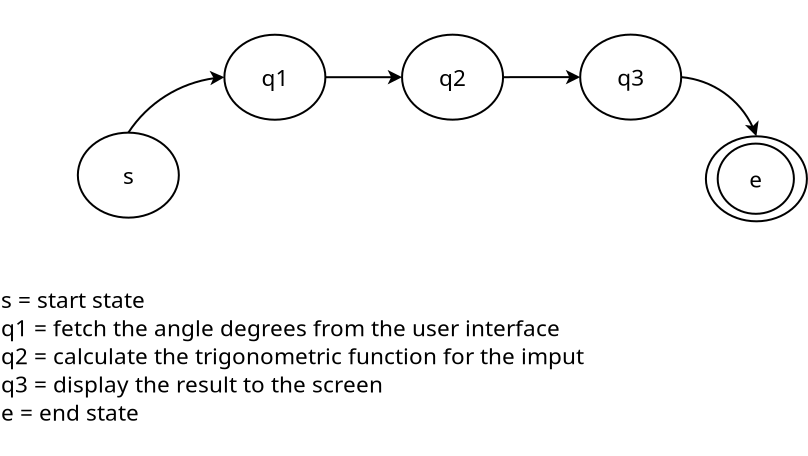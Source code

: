 <?xml version="1.0" encoding="UTF-8"?>
<dia:diagram xmlns:dia="http://www.lysator.liu.se/~alla/dia/">
  <dia:layer name="Background" visible="true" active="true">
    <dia:object type="Standard - Ellipse" version="0" id="O0">
      <dia:attribute name="obj_pos">
        <dia:point val="7.706,5.126"/>
      </dia:attribute>
      <dia:attribute name="obj_bb">
        <dia:rectangle val="7.656,5.076;12.806,9.426"/>
      </dia:attribute>
      <dia:attribute name="elem_corner">
        <dia:point val="7.706,5.126"/>
      </dia:attribute>
      <dia:attribute name="elem_width">
        <dia:real val="5.05"/>
      </dia:attribute>
      <dia:attribute name="elem_height">
        <dia:real val="4.25"/>
      </dia:attribute>
    </dia:object>
    <dia:object type="Standard - Ellipse" version="0" id="O1">
      <dia:attribute name="obj_pos">
        <dia:point val="23.917,0.227"/>
      </dia:attribute>
      <dia:attribute name="obj_bb">
        <dia:rectangle val="23.867,0.177;29.017,4.527"/>
      </dia:attribute>
      <dia:attribute name="elem_corner">
        <dia:point val="23.917,0.227"/>
      </dia:attribute>
      <dia:attribute name="elem_width">
        <dia:real val="5.05"/>
      </dia:attribute>
      <dia:attribute name="elem_height">
        <dia:real val="4.25"/>
      </dia:attribute>
    </dia:object>
    <dia:object type="Standard - Ellipse" version="0" id="O2">
      <dia:attribute name="obj_pos">
        <dia:point val="39.109,5.309"/>
      </dia:attribute>
      <dia:attribute name="obj_bb">
        <dia:rectangle val="39.059,5.259;44.209,9.609"/>
      </dia:attribute>
      <dia:attribute name="elem_corner">
        <dia:point val="39.109,5.309"/>
      </dia:attribute>
      <dia:attribute name="elem_width">
        <dia:real val="5.05"/>
      </dia:attribute>
      <dia:attribute name="elem_height">
        <dia:real val="4.25"/>
      </dia:attribute>
    </dia:object>
    <dia:object type="Standard - Ellipse" version="0" id="O3">
      <dia:attribute name="obj_pos">
        <dia:point val="39.699,5.674"/>
      </dia:attribute>
      <dia:attribute name="obj_bb">
        <dia:rectangle val="39.649,5.624;43.559,9.234"/>
      </dia:attribute>
      <dia:attribute name="elem_corner">
        <dia:point val="39.699,5.674"/>
      </dia:attribute>
      <dia:attribute name="elem_width">
        <dia:real val="3.81"/>
      </dia:attribute>
      <dia:attribute name="elem_height">
        <dia:real val="3.51"/>
      </dia:attribute>
    </dia:object>
    <dia:object type="Standard - Text" version="1" id="O4">
      <dia:attribute name="obj_pos">
        <dia:point val="10.231,7.251"/>
      </dia:attribute>
      <dia:attribute name="obj_bb">
        <dia:rectangle val="9.937,6.592;10.525,7.91"/>
      </dia:attribute>
      <dia:attribute name="text">
        <dia:composite type="text">
          <dia:attribute name="string">
            <dia:string>#s#</dia:string>
          </dia:attribute>
          <dia:attribute name="font">
            <dia:font family="sans" style="0" name="Helvetica"/>
          </dia:attribute>
          <dia:attribute name="height">
            <dia:real val="1.411"/>
          </dia:attribute>
          <dia:attribute name="pos">
            <dia:point val="10.231,7.642"/>
          </dia:attribute>
          <dia:attribute name="color">
            <dia:color val="#000000"/>
          </dia:attribute>
          <dia:attribute name="alignment">
            <dia:enum val="1"/>
          </dia:attribute>
        </dia:composite>
      </dia:attribute>
      <dia:attribute name="valign">
        <dia:enum val="2"/>
      </dia:attribute>
      <dia:connections>
        <dia:connection handle="0" to="O0" connection="8"/>
      </dia:connections>
    </dia:object>
    <dia:object type="Standard - Text" version="1" id="O5">
      <dia:attribute name="obj_pos">
        <dia:point val="26.442,2.352"/>
      </dia:attribute>
      <dia:attribute name="obj_bb">
        <dia:rectangle val="25.723,1.693;27.161,3.01"/>
      </dia:attribute>
      <dia:attribute name="text">
        <dia:composite type="text">
          <dia:attribute name="string">
            <dia:string>#q2#</dia:string>
          </dia:attribute>
          <dia:attribute name="font">
            <dia:font family="sans" style="0" name="Helvetica"/>
          </dia:attribute>
          <dia:attribute name="height">
            <dia:real val="1.411"/>
          </dia:attribute>
          <dia:attribute name="pos">
            <dia:point val="26.442,2.743"/>
          </dia:attribute>
          <dia:attribute name="color">
            <dia:color val="#000000"/>
          </dia:attribute>
          <dia:attribute name="alignment">
            <dia:enum val="1"/>
          </dia:attribute>
        </dia:composite>
      </dia:attribute>
      <dia:attribute name="valign">
        <dia:enum val="2"/>
      </dia:attribute>
      <dia:connections>
        <dia:connection handle="0" to="O1" connection="8"/>
      </dia:connections>
    </dia:object>
    <dia:object type="Standard - Text" version="1" id="O6">
      <dia:attribute name="obj_pos">
        <dia:point val="41.604,7.429"/>
      </dia:attribute>
      <dia:attribute name="obj_bb">
        <dia:rectangle val="41.257,6.77;41.952,8.088"/>
      </dia:attribute>
      <dia:attribute name="text">
        <dia:composite type="text">
          <dia:attribute name="string">
            <dia:string>#e#</dia:string>
          </dia:attribute>
          <dia:attribute name="font">
            <dia:font family="sans" style="0" name="Helvetica"/>
          </dia:attribute>
          <dia:attribute name="height">
            <dia:real val="1.411"/>
          </dia:attribute>
          <dia:attribute name="pos">
            <dia:point val="41.604,7.82"/>
          </dia:attribute>
          <dia:attribute name="color">
            <dia:color val="#000000"/>
          </dia:attribute>
          <dia:attribute name="alignment">
            <dia:enum val="1"/>
          </dia:attribute>
        </dia:composite>
      </dia:attribute>
      <dia:attribute name="valign">
        <dia:enum val="2"/>
      </dia:attribute>
      <dia:connections>
        <dia:connection handle="0" to="O3" connection="8"/>
      </dia:connections>
    </dia:object>
    <dia:object type="Standard - Arc" version="0" id="O7">
      <dia:attribute name="obj_pos">
        <dia:point val="10.231,5.126"/>
      </dia:attribute>
      <dia:attribute name="obj_bb">
        <dia:rectangle val="10.163,2.033;15.102,5.194"/>
      </dia:attribute>
      <dia:attribute name="conn_endpoints">
        <dia:point val="10.231,5.126"/>
        <dia:point val="15.033,2.355"/>
      </dia:attribute>
      <dia:attribute name="curve_distance">
        <dia:real val="-0.662"/>
      </dia:attribute>
      <dia:attribute name="end_arrow">
        <dia:enum val="22"/>
      </dia:attribute>
      <dia:attribute name="end_arrow_length">
        <dia:real val="0.5"/>
      </dia:attribute>
      <dia:attribute name="end_arrow_width">
        <dia:real val="0.5"/>
      </dia:attribute>
      <dia:connections>
        <dia:connection handle="0" to="O0" connection="1"/>
        <dia:connection handle="1" to="O11" connection="3"/>
      </dia:connections>
    </dia:object>
    <dia:object type="Standard - Arc" version="0" id="O8">
      <dia:attribute name="obj_pos">
        <dia:point val="28.967,2.352"/>
      </dia:attribute>
      <dia:attribute name="obj_bb">
        <dia:rectangle val="28.917,1.995;32.874,2.719"/>
      </dia:attribute>
      <dia:attribute name="conn_endpoints">
        <dia:point val="28.967,2.352"/>
        <dia:point val="32.824,2.349"/>
      </dia:attribute>
      <dia:attribute name="curve_distance">
        <dia:real val="0.01"/>
      </dia:attribute>
      <dia:attribute name="end_arrow">
        <dia:enum val="22"/>
      </dia:attribute>
      <dia:attribute name="end_arrow_length">
        <dia:real val="0.5"/>
      </dia:attribute>
      <dia:attribute name="end_arrow_width">
        <dia:real val="0.5"/>
      </dia:attribute>
      <dia:connections>
        <dia:connection handle="0" to="O1" connection="4"/>
        <dia:connection handle="1" to="O13" connection="3"/>
      </dia:connections>
    </dia:object>
    <dia:object type="Standard - Text" version="1" id="O9">
      <dia:attribute name="obj_pos">
        <dia:point val="3.864,16.979"/>
      </dia:attribute>
      <dia:attribute name="obj_bb">
        <dia:rectangle val="3.864,12.743;35.12,21.215"/>
      </dia:attribute>
      <dia:attribute name="text">
        <dia:composite type="text">
          <dia:attribute name="string">
            <dia:string>#s = start state
q1 = fetch the angle degrees from the user interface
q2 = calculate the trigonometric function for the imput
q3 = display the result to the screen
e = end state
#</dia:string>
          </dia:attribute>
          <dia:attribute name="font">
            <dia:font family="sans" style="0" name="Helvetica"/>
          </dia:attribute>
          <dia:attribute name="height">
            <dia:real val="1.411"/>
          </dia:attribute>
          <dia:attribute name="pos">
            <dia:point val="3.864,13.826"/>
          </dia:attribute>
          <dia:attribute name="color">
            <dia:color val="#000000"/>
          </dia:attribute>
          <dia:attribute name="alignment">
            <dia:enum val="0"/>
          </dia:attribute>
        </dia:composite>
      </dia:attribute>
      <dia:attribute name="valign">
        <dia:enum val="2"/>
      </dia:attribute>
    </dia:object>
    <dia:object type="Standard - Arc" version="0" id="O10">
      <dia:attribute name="obj_pos">
        <dia:point val="20.083,2.355"/>
      </dia:attribute>
      <dia:attribute name="obj_bb">
        <dia:rectangle val="20.033,1.998;23.967,2.722"/>
      </dia:attribute>
      <dia:attribute name="conn_endpoints">
        <dia:point val="20.083,2.355"/>
        <dia:point val="23.917,2.352"/>
      </dia:attribute>
      <dia:attribute name="curve_distance">
        <dia:real val="0.01"/>
      </dia:attribute>
      <dia:attribute name="line_width">
        <dia:real val="0.1"/>
      </dia:attribute>
      <dia:attribute name="end_arrow">
        <dia:enum val="22"/>
      </dia:attribute>
      <dia:attribute name="end_arrow_length">
        <dia:real val="0.5"/>
      </dia:attribute>
      <dia:attribute name="end_arrow_width">
        <dia:real val="0.5"/>
      </dia:attribute>
      <dia:connections>
        <dia:connection handle="0" to="O11" connection="4"/>
        <dia:connection handle="1" to="O1" connection="3"/>
      </dia:connections>
    </dia:object>
    <dia:object type="Standard - Ellipse" version="0" id="O11">
      <dia:attribute name="obj_pos">
        <dia:point val="15.033,0.23"/>
      </dia:attribute>
      <dia:attribute name="obj_bb">
        <dia:rectangle val="14.983,0.18;20.133,4.53"/>
      </dia:attribute>
      <dia:attribute name="elem_corner">
        <dia:point val="15.033,0.23"/>
      </dia:attribute>
      <dia:attribute name="elem_width">
        <dia:real val="5.05"/>
      </dia:attribute>
      <dia:attribute name="elem_height">
        <dia:real val="4.25"/>
      </dia:attribute>
    </dia:object>
    <dia:object type="Standard - Text" version="1" id="O12">
      <dia:attribute name="obj_pos">
        <dia:point val="17.558,2.355"/>
      </dia:attribute>
      <dia:attribute name="obj_bb">
        <dia:rectangle val="16.84,1.696;18.277,3.014"/>
      </dia:attribute>
      <dia:attribute name="text">
        <dia:composite type="text">
          <dia:attribute name="string">
            <dia:string>#q1#</dia:string>
          </dia:attribute>
          <dia:attribute name="font">
            <dia:font family="sans" style="0" name="Helvetica"/>
          </dia:attribute>
          <dia:attribute name="height">
            <dia:real val="1.411"/>
          </dia:attribute>
          <dia:attribute name="pos">
            <dia:point val="17.558,2.746"/>
          </dia:attribute>
          <dia:attribute name="color">
            <dia:color val="#000000"/>
          </dia:attribute>
          <dia:attribute name="alignment">
            <dia:enum val="1"/>
          </dia:attribute>
        </dia:composite>
      </dia:attribute>
      <dia:attribute name="valign">
        <dia:enum val="2"/>
      </dia:attribute>
      <dia:connections>
        <dia:connection handle="0" to="O11" connection="8"/>
      </dia:connections>
    </dia:object>
    <dia:object type="Standard - Ellipse" version="0" id="O13">
      <dia:attribute name="obj_pos">
        <dia:point val="32.824,0.224"/>
      </dia:attribute>
      <dia:attribute name="obj_bb">
        <dia:rectangle val="32.774,0.174;37.924,4.524"/>
      </dia:attribute>
      <dia:attribute name="elem_corner">
        <dia:point val="32.824,0.224"/>
      </dia:attribute>
      <dia:attribute name="elem_width">
        <dia:real val="5.05"/>
      </dia:attribute>
      <dia:attribute name="elem_height">
        <dia:real val="4.25"/>
      </dia:attribute>
    </dia:object>
    <dia:object type="Standard - Text" version="1" id="O14">
      <dia:attribute name="obj_pos">
        <dia:point val="35.349,2.349"/>
      </dia:attribute>
      <dia:attribute name="obj_bb">
        <dia:rectangle val="34.63,1.69;36.068,3.008"/>
      </dia:attribute>
      <dia:attribute name="text">
        <dia:composite type="text">
          <dia:attribute name="string">
            <dia:string>#q3#</dia:string>
          </dia:attribute>
          <dia:attribute name="font">
            <dia:font family="sans" style="0" name="Helvetica"/>
          </dia:attribute>
          <dia:attribute name="height">
            <dia:real val="1.411"/>
          </dia:attribute>
          <dia:attribute name="pos">
            <dia:point val="35.349,2.74"/>
          </dia:attribute>
          <dia:attribute name="color">
            <dia:color val="#000000"/>
          </dia:attribute>
          <dia:attribute name="alignment">
            <dia:enum val="1"/>
          </dia:attribute>
        </dia:composite>
      </dia:attribute>
      <dia:attribute name="valign">
        <dia:enum val="2"/>
      </dia:attribute>
      <dia:connections>
        <dia:connection handle="0" to="O13" connection="8"/>
      </dia:connections>
    </dia:object>
    <dia:object type="Standard - Arc" version="0" id="O15">
      <dia:attribute name="obj_pos">
        <dia:point val="37.874,2.349"/>
      </dia:attribute>
      <dia:attribute name="obj_bb">
        <dia:rectangle val="37.804,2.279;41.747,5.379"/>
      </dia:attribute>
      <dia:attribute name="conn_endpoints">
        <dia:point val="37.874,2.349"/>
        <dia:point val="41.634,5.309"/>
      </dia:attribute>
      <dia:attribute name="curve_distance">
        <dia:real val="-0.714"/>
      </dia:attribute>
      <dia:attribute name="end_arrow">
        <dia:enum val="22"/>
      </dia:attribute>
      <dia:attribute name="end_arrow_length">
        <dia:real val="0.5"/>
      </dia:attribute>
      <dia:attribute name="end_arrow_width">
        <dia:real val="0.5"/>
      </dia:attribute>
      <dia:connections>
        <dia:connection handle="0" to="O13" connection="4"/>
        <dia:connection handle="1" to="O2" connection="1"/>
      </dia:connections>
    </dia:object>
  </dia:layer>
</dia:diagram>
